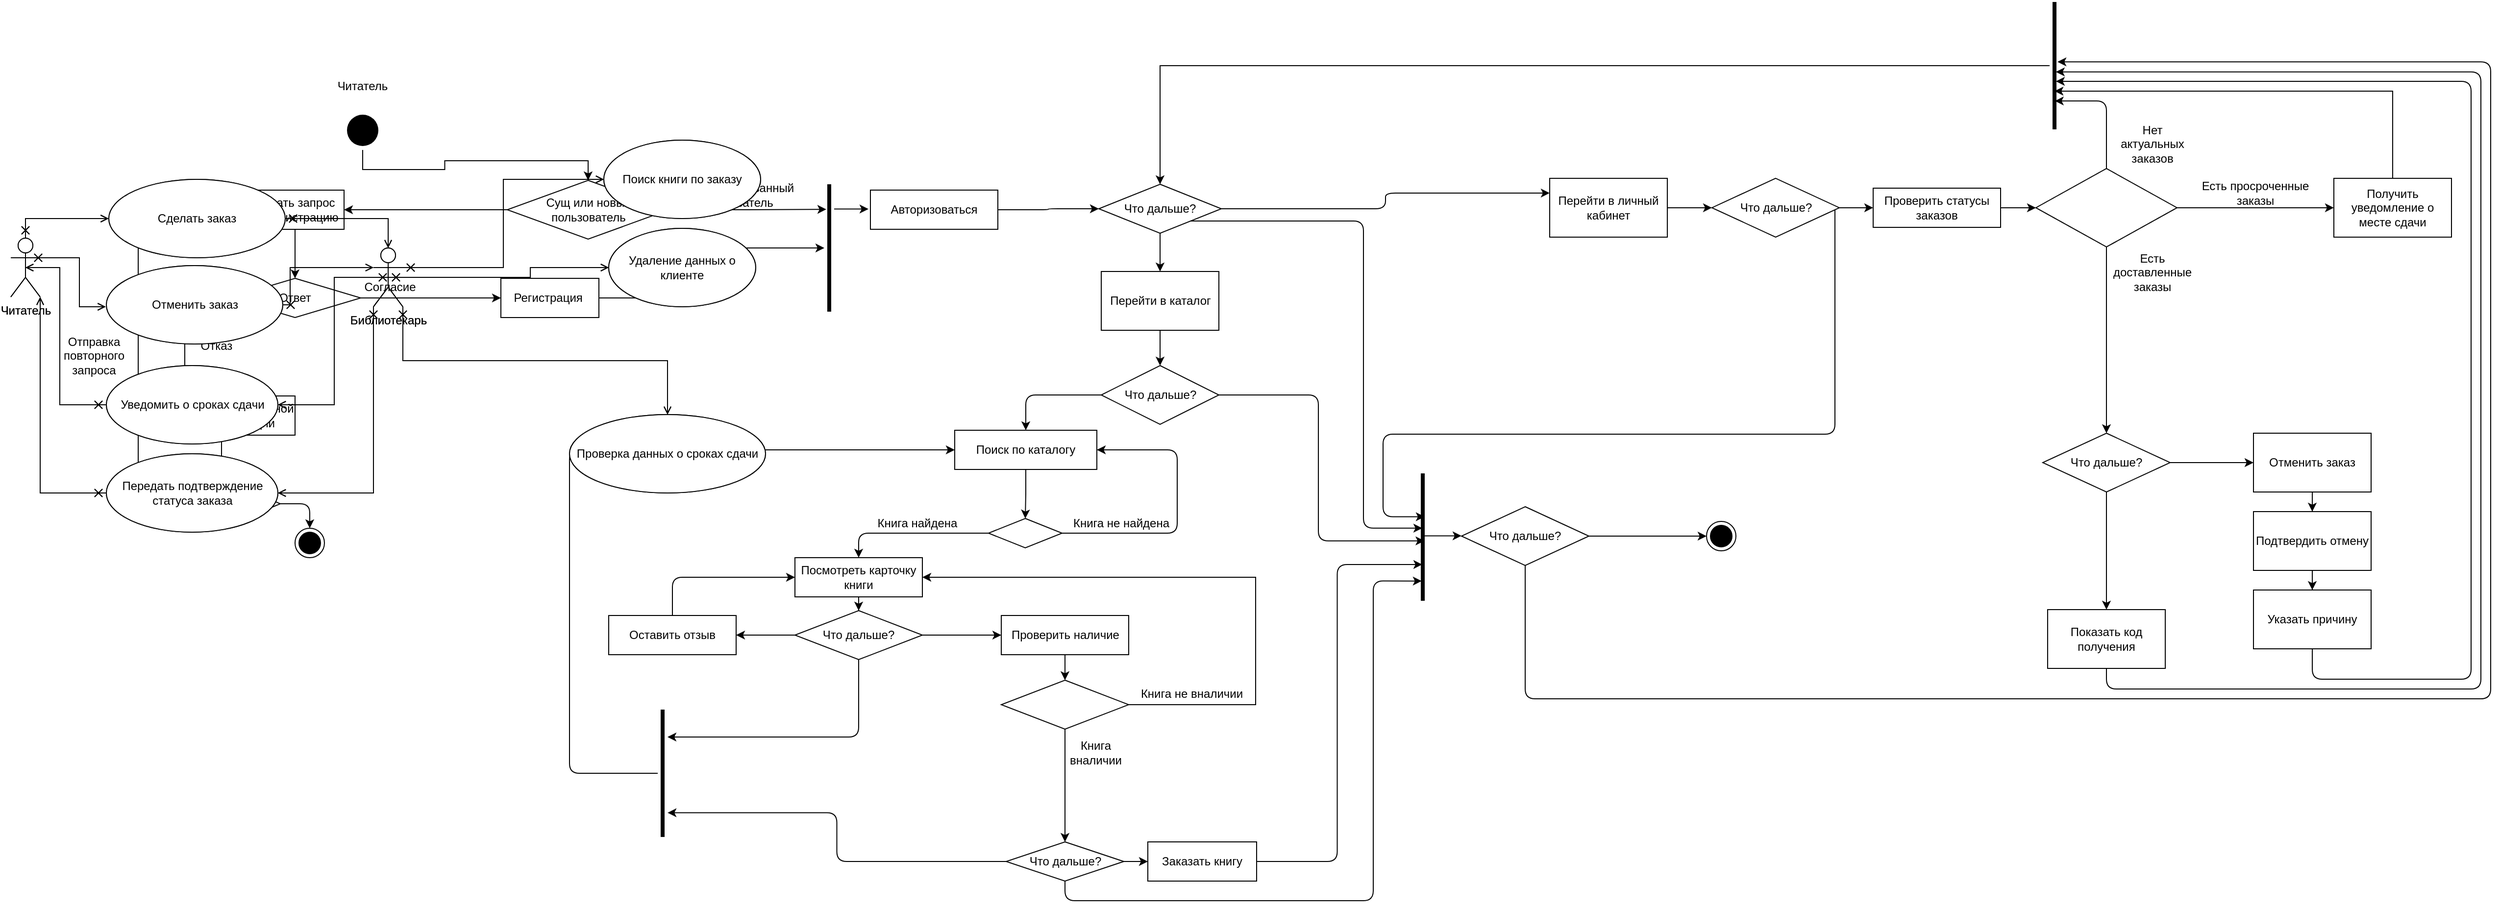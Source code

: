 <mxfile version="24.2.1" type="device">
  <diagram name="Страница — 1" id="0c3F5vv0MlWByFiKCvyx">
    <mxGraphModel dx="2440" dy="1292" grid="1" gridSize="10" guides="1" tooltips="1" connect="1" arrows="1" fold="1" page="1" pageScale="1" pageWidth="827" pageHeight="1169" math="0" shadow="0">
      <root>
        <mxCell id="0" />
        <mxCell id="1" parent="0" />
        <mxCell id="mTcijaQBYKvf38kC7ch_-11" style="edgeStyle=orthogonalEdgeStyle;rounded=0;orthogonalLoop=1;jettySize=auto;html=1;exitX=0.5;exitY=1;exitDx=0;exitDy=0;" parent="1" source="mTcijaQBYKvf38kC7ch_-1" target="mTcijaQBYKvf38kC7ch_-4" edge="1">
          <mxGeometry relative="1" as="geometry" />
        </mxCell>
        <mxCell id="mTcijaQBYKvf38kC7ch_-1" value="" style="ellipse;html=1;shape=endState;fillColor=#000000;strokeColor=none;" parent="1" vertex="1">
          <mxGeometry x="389" y="160" width="40" height="40" as="geometry" />
        </mxCell>
        <mxCell id="mTcijaQBYKvf38kC7ch_-7" style="edgeStyle=orthogonalEdgeStyle;rounded=0;orthogonalLoop=1;jettySize=auto;html=1;exitX=0;exitY=0.5;exitDx=0;exitDy=0;" parent="1" source="mTcijaQBYKvf38kC7ch_-4" target="mTcijaQBYKvf38kC7ch_-6" edge="1">
          <mxGeometry relative="1" as="geometry" />
        </mxCell>
        <mxCell id="mTcijaQBYKvf38kC7ch_-4" value="Сущ или новый пользователь" style="shape=rhombus;perimeter=rhombusPerimeter;whiteSpace=wrap;html=1;align=center;" parent="1" vertex="1">
          <mxGeometry x="556.5" y="231" width="165" height="60" as="geometry" />
        </mxCell>
        <mxCell id="mTcijaQBYKvf38kC7ch_-32" style="edgeStyle=orthogonalEdgeStyle;rounded=0;orthogonalLoop=1;jettySize=auto;html=1;exitX=0.5;exitY=1;exitDx=0;exitDy=0;entryX=0.5;entryY=0;entryDx=0;entryDy=0;" parent="1" source="mTcijaQBYKvf38kC7ch_-6" target="mTcijaQBYKvf38kC7ch_-14" edge="1">
          <mxGeometry relative="1" as="geometry" />
        </mxCell>
        <mxCell id="mTcijaQBYKvf38kC7ch_-6" value="Подать запрос на регистрацию" style="whiteSpace=wrap;html=1;align=center;" parent="1" vertex="1">
          <mxGeometry x="290" y="241" width="100" height="40" as="geometry" />
        </mxCell>
        <mxCell id="mTcijaQBYKvf38kC7ch_-9" value="Авторизоваться" style="whiteSpace=wrap;html=1;align=center;" parent="1" vertex="1">
          <mxGeometry x="927" y="240.96" width="130" height="40" as="geometry" />
        </mxCell>
        <mxCell id="mTcijaQBYKvf38kC7ch_-13" value="Зарегистрированный пользователь" style="text;html=1;align=center;verticalAlign=middle;whiteSpace=wrap;rounded=0;" parent="1" vertex="1">
          <mxGeometry x="700" y="231" width="180" height="30" as="geometry" />
        </mxCell>
        <mxCell id="mTcijaQBYKvf38kC7ch_-34" style="edgeStyle=orthogonalEdgeStyle;rounded=1;orthogonalLoop=1;jettySize=auto;html=1;exitX=0;exitY=0.5;exitDx=0;exitDy=0;entryX=0.25;entryY=0;entryDx=0;entryDy=0;curved=0;" parent="1" source="mTcijaQBYKvf38kC7ch_-14" target="mTcijaQBYKvf38kC7ch_-33" edge="1">
          <mxGeometry relative="1" as="geometry" />
        </mxCell>
        <mxCell id="mTcijaQBYKvf38kC7ch_-14" value="Ответ" style="shape=rhombus;perimeter=rhombusPerimeter;whiteSpace=wrap;html=1;align=center;" parent="1" vertex="1">
          <mxGeometry x="273" y="331" width="134" height="40" as="geometry" />
        </mxCell>
        <mxCell id="mTcijaQBYKvf38kC7ch_-15" value="" style="line;strokeWidth=4;rotatable=0;dashed=0;labelPosition=right;align=left;verticalAlign=middle;spacingTop=0;spacingLeft=6;points=[];portConstraint=eastwest;direction=south;" parent="1" vertex="1">
          <mxGeometry x="880" y="235" width="10" height="130" as="geometry" />
        </mxCell>
        <mxCell id="mTcijaQBYKvf38kC7ch_-20" style="edgeStyle=orthogonalEdgeStyle;rounded=1;orthogonalLoop=1;jettySize=auto;html=1;exitX=1;exitY=0.5;exitDx=0;exitDy=0;entryX=0;entryY=0.5;entryDx=0;entryDy=0;curved=0;" parent="1" source="mTcijaQBYKvf38kC7ch_-14" target="gUG6FkQXMMPUuTVaU1z5-7" edge="1">
          <mxGeometry relative="1" as="geometry">
            <Array as="points">
              <mxPoint x="500" y="351" />
            </Array>
          </mxGeometry>
        </mxCell>
        <mxCell id="mTcijaQBYKvf38kC7ch_-22" style="edgeStyle=orthogonalEdgeStyle;rounded=0;orthogonalLoop=1;jettySize=auto;html=1;exitX=1;exitY=0.5;exitDx=0;exitDy=0;entryX=0.197;entryY=0.8;entryDx=0;entryDy=0;entryPerimeter=0;" parent="1" source="mTcijaQBYKvf38kC7ch_-4" target="mTcijaQBYKvf38kC7ch_-15" edge="1">
          <mxGeometry relative="1" as="geometry" />
        </mxCell>
        <mxCell id="mTcijaQBYKvf38kC7ch_-23" style="edgeStyle=orthogonalEdgeStyle;rounded=0;orthogonalLoop=1;jettySize=auto;html=1;exitX=1;exitY=0.5;exitDx=0;exitDy=0;" parent="1" edge="1">
          <mxGeometry relative="1" as="geometry">
            <mxPoint x="890" y="260.29" as="sourcePoint" />
            <mxPoint x="925" y="260.29" as="targetPoint" />
          </mxGeometry>
        </mxCell>
        <mxCell id="mTcijaQBYKvf38kC7ch_-41" style="edgeStyle=orthogonalEdgeStyle;rounded=0;orthogonalLoop=1;jettySize=auto;html=1;exitX=0.5;exitY=1;exitDx=0;exitDy=0;entryX=0.5;entryY=0;entryDx=0;entryDy=0;" parent="1" source="mTcijaQBYKvf38kC7ch_-24" target="mTcijaQBYKvf38kC7ch_-40" edge="1">
          <mxGeometry relative="1" as="geometry" />
        </mxCell>
        <mxCell id="mTcijaQBYKvf38kC7ch_-24" value="Поиск по каталогу" style="whiteSpace=wrap;html=1;align=center;" parent="1" vertex="1">
          <mxGeometry x="1013" y="486" width="145" height="40" as="geometry" />
        </mxCell>
        <mxCell id="mTcijaQBYKvf38kC7ch_-31" value="Согласие" style="text;html=1;align=center;verticalAlign=middle;whiteSpace=wrap;rounded=0;" parent="1" vertex="1">
          <mxGeometry x="407" y="325" width="60" height="30" as="geometry" />
        </mxCell>
        <mxCell id="k0_CFrGwtuwRrdzMCQq7-3" style="edgeStyle=orthogonalEdgeStyle;rounded=0;orthogonalLoop=1;jettySize=auto;html=1;exitX=0.5;exitY=1;exitDx=0;exitDy=0;entryX=0.5;entryY=0;entryDx=0;entryDy=0;" parent="1" source="mTcijaQBYKvf38kC7ch_-33" target="k0_CFrGwtuwRrdzMCQq7-1" edge="1">
          <mxGeometry relative="1" as="geometry" />
        </mxCell>
        <mxCell id="mTcijaQBYKvf38kC7ch_-33" value="Ознакомление с причиной отказа регистрации" style="rounded=0;whiteSpace=wrap;html=1;" parent="1" vertex="1">
          <mxGeometry x="190" y="451" width="150" height="40" as="geometry" />
        </mxCell>
        <mxCell id="mTcijaQBYKvf38kC7ch_-36" value="Отказ" style="text;html=1;align=center;verticalAlign=middle;whiteSpace=wrap;rounded=0;rotation=0;" parent="1" vertex="1">
          <mxGeometry x="230" y="385" width="60" height="30" as="geometry" />
        </mxCell>
        <mxCell id="mTcijaQBYKvf38kC7ch_-37" value="Читатель" style="text;html=1;align=center;verticalAlign=middle;whiteSpace=wrap;rounded=0;" parent="1" vertex="1">
          <mxGeometry x="379" y="120" width="60" height="30" as="geometry" />
        </mxCell>
        <mxCell id="mTcijaQBYKvf38kC7ch_-38" value="" style="ellipse;html=1;shape=endState;fillColor=#000000;strokeColor=#000000;" parent="1" vertex="1">
          <mxGeometry x="340" y="586" width="30" height="30" as="geometry" />
        </mxCell>
        <mxCell id="mTcijaQBYKvf38kC7ch_-42" style="edgeStyle=orthogonalEdgeStyle;rounded=1;orthogonalLoop=1;jettySize=auto;html=1;exitX=1;exitY=0.5;exitDx=0;exitDy=0;entryX=1;entryY=0.5;entryDx=0;entryDy=0;curved=0;" parent="1" source="mTcijaQBYKvf38kC7ch_-40" target="mTcijaQBYKvf38kC7ch_-24" edge="1">
          <mxGeometry relative="1" as="geometry">
            <Array as="points">
              <mxPoint x="1240" y="591" />
              <mxPoint x="1240" y="506" />
            </Array>
          </mxGeometry>
        </mxCell>
        <mxCell id="mTcijaQBYKvf38kC7ch_-50" style="edgeStyle=orthogonalEdgeStyle;rounded=1;orthogonalLoop=1;jettySize=auto;html=1;exitX=0;exitY=0.5;exitDx=0;exitDy=0;entryX=0.5;entryY=0;entryDx=0;entryDy=0;curved=0;" parent="1" source="mTcijaQBYKvf38kC7ch_-40" target="mTcijaQBYKvf38kC7ch_-49" edge="1">
          <mxGeometry relative="1" as="geometry" />
        </mxCell>
        <mxCell id="mTcijaQBYKvf38kC7ch_-40" value="" style="shape=rhombus;perimeter=rhombusPerimeter;whiteSpace=wrap;html=1;align=center;" parent="1" vertex="1">
          <mxGeometry x="1047.5" y="576" width="75" height="30" as="geometry" />
        </mxCell>
        <mxCell id="mTcijaQBYKvf38kC7ch_-47" value="" style="text;strokeColor=none;fillColor=none;align=left;verticalAlign=middle;spacingTop=-1;spacingLeft=4;spacingRight=4;rotatable=0;labelPosition=right;points=[];portConstraint=eastwest;" parent="1" vertex="1">
          <mxGeometry x="970" y="516" width="20" height="14" as="geometry" />
        </mxCell>
        <mxCell id="mTcijaQBYKvf38kC7ch_-48" value="Книга не найдена" style="text;html=1;align=center;verticalAlign=middle;whiteSpace=wrap;rounded=0;" parent="1" vertex="1">
          <mxGeometry x="1122.5" y="566" width="120" height="30" as="geometry" />
        </mxCell>
        <mxCell id="u1u3gaES_p4LvNge7EEr-34" style="edgeStyle=orthogonalEdgeStyle;rounded=0;orthogonalLoop=1;jettySize=auto;html=1;exitX=0.5;exitY=1;exitDx=0;exitDy=0;" parent="1" source="mTcijaQBYKvf38kC7ch_-49" target="u1u3gaES_p4LvNge7EEr-32" edge="1">
          <mxGeometry relative="1" as="geometry" />
        </mxCell>
        <mxCell id="mTcijaQBYKvf38kC7ch_-49" value="Посмотреть карточку книги" style="whiteSpace=wrap;html=1;align=center;" parent="1" vertex="1">
          <mxGeometry x="850" y="616" width="130" height="40" as="geometry" />
        </mxCell>
        <mxCell id="mTcijaQBYKvf38kC7ch_-51" value="Книга найдена" style="text;html=1;align=center;verticalAlign=middle;whiteSpace=wrap;rounded=0;" parent="1" vertex="1">
          <mxGeometry x="930" y="566" width="90" height="30" as="geometry" />
        </mxCell>
        <mxCell id="1D6DyxuQQaOvCq45Oyp0-16" style="edgeStyle=orthogonalEdgeStyle;rounded=0;orthogonalLoop=1;jettySize=auto;html=1;exitX=1;exitY=0.5;exitDx=0;exitDy=0;entryX=0;entryY=0.5;entryDx=0;entryDy=0;" parent="1" source="mTcijaQBYKvf38kC7ch_-52" target="mTcijaQBYKvf38kC7ch_-55" edge="1">
          <mxGeometry relative="1" as="geometry" />
        </mxCell>
        <mxCell id="1D6DyxuQQaOvCq45Oyp0-17" style="edgeStyle=orthogonalEdgeStyle;rounded=1;orthogonalLoop=1;jettySize=auto;html=1;exitX=0.5;exitY=1;exitDx=0;exitDy=0;entryX=0.845;entryY=0.606;entryDx=0;entryDy=0;entryPerimeter=0;curved=0;" parent="1" source="mTcijaQBYKvf38kC7ch_-52" target="mTcijaQBYKvf38kC7ch_-65" edge="1">
          <mxGeometry relative="1" as="geometry">
            <Array as="points">
              <mxPoint x="1125" y="966" />
              <mxPoint x="1440" y="966" />
              <mxPoint x="1440" y="640" />
            </Array>
          </mxGeometry>
        </mxCell>
        <mxCell id="mTcijaQBYKvf38kC7ch_-52" value="Что дальше?" style="shape=rhombus;perimeter=rhombusPerimeter;whiteSpace=wrap;html=1;align=center;" parent="1" vertex="1">
          <mxGeometry x="1065.5" y="906" width="120" height="40" as="geometry" />
        </mxCell>
        <mxCell id="mTcijaQBYKvf38kC7ch_-55" value="Заказать книгу" style="whiteSpace=wrap;html=1;align=center;" parent="1" vertex="1">
          <mxGeometry x="1210" y="906" width="111" height="40" as="geometry" />
        </mxCell>
        <mxCell id="mTcijaQBYKvf38kC7ch_-62" style="edgeStyle=orthogonalEdgeStyle;rounded=1;orthogonalLoop=1;jettySize=auto;html=1;exitX=0;exitY=0.5;exitDx=0;exitDy=0;entryX=0.5;entryY=0;entryDx=0;entryDy=0;curved=0;" parent="1" source="mTcijaQBYKvf38kC7ch_-60" target="mTcijaQBYKvf38kC7ch_-24" edge="1">
          <mxGeometry relative="1" as="geometry" />
        </mxCell>
        <mxCell id="mTcijaQBYKvf38kC7ch_-60" value="Что дальше?" style="shape=rhombus;perimeter=rhombusPerimeter;whiteSpace=wrap;html=1;align=center;" parent="1" vertex="1">
          <mxGeometry x="1162.5" y="420" width="120" height="60" as="geometry" />
        </mxCell>
        <mxCell id="1D6DyxuQQaOvCq45Oyp0-9" value="" style="edgeStyle=orthogonalEdgeStyle;rounded=0;orthogonalLoop=1;jettySize=auto;html=1;entryX=0;entryY=0.5;entryDx=0;entryDy=0;exitX=0.49;exitY=0.522;exitDx=0;exitDy=0;exitPerimeter=0;" parent="1" source="mTcijaQBYKvf38kC7ch_-65" target="1D6DyxuQQaOvCq45Oyp0-10" edge="1">
          <mxGeometry relative="1" as="geometry">
            <mxPoint x="1540.5" y="595" as="targetPoint" />
          </mxGeometry>
        </mxCell>
        <mxCell id="mTcijaQBYKvf38kC7ch_-65" value="" style="line;strokeWidth=4;rotatable=0;dashed=0;labelPosition=right;align=left;verticalAlign=middle;spacingTop=0;spacingLeft=6;points=[];portConstraint=eastwest;direction=south;" parent="1" vertex="1">
          <mxGeometry x="1485.5" y="530" width="10" height="130" as="geometry" />
        </mxCell>
        <mxCell id="mTcijaQBYKvf38kC7ch_-68" style="edgeStyle=orthogonalEdgeStyle;rounded=1;orthogonalLoop=1;jettySize=auto;html=1;exitX=1;exitY=0.5;exitDx=0;exitDy=0;entryX=0.53;entryY=0.329;entryDx=0;entryDy=0;entryPerimeter=0;curved=0;" parent="1" source="mTcijaQBYKvf38kC7ch_-60" target="mTcijaQBYKvf38kC7ch_-65" edge="1">
          <mxGeometry relative="1" as="geometry" />
        </mxCell>
        <mxCell id="mTcijaQBYKvf38kC7ch_-75" style="edgeStyle=orthogonalEdgeStyle;rounded=0;orthogonalLoop=1;jettySize=auto;html=1;exitX=0;exitY=0.5;exitDx=0;exitDy=0;entryX=0.5;entryY=0;entryDx=0;entryDy=0;strokeColor=none;" parent="1" target="mTcijaQBYKvf38kC7ch_-74" edge="1">
          <mxGeometry relative="1" as="geometry">
            <mxPoint x="1365.5" y="721" as="sourcePoint" />
          </mxGeometry>
        </mxCell>
        <mxCell id="mTcijaQBYKvf38kC7ch_-74" value="" style="ellipse;html=1;shape=endState;fillColor=#000000;strokeColor=#000000;" parent="1" vertex="1">
          <mxGeometry x="1780" y="579" width="30" height="30" as="geometry" />
        </mxCell>
        <mxCell id="k0_CFrGwtuwRrdzMCQq7-5" style="edgeStyle=orthogonalEdgeStyle;rounded=1;orthogonalLoop=1;jettySize=auto;html=1;exitX=1;exitY=0.5;exitDx=0;exitDy=0;entryX=0.5;entryY=0;entryDx=0;entryDy=0;curved=0;" parent="1" source="k0_CFrGwtuwRrdzMCQq7-1" target="mTcijaQBYKvf38kC7ch_-38" edge="1">
          <mxGeometry relative="1" as="geometry" />
        </mxCell>
        <mxCell id="k0_CFrGwtuwRrdzMCQq7-6" style="edgeStyle=orthogonalEdgeStyle;rounded=1;orthogonalLoop=1;jettySize=auto;html=1;exitX=0;exitY=0.5;exitDx=0;exitDy=0;entryX=0;entryY=0.5;entryDx=0;entryDy=0;curved=0;" parent="1" source="k0_CFrGwtuwRrdzMCQq7-1" target="mTcijaQBYKvf38kC7ch_-6" edge="1">
          <mxGeometry relative="1" as="geometry">
            <Array as="points">
              <mxPoint x="180" y="561" />
              <mxPoint x="180" y="261" />
            </Array>
          </mxGeometry>
        </mxCell>
        <mxCell id="k0_CFrGwtuwRrdzMCQq7-1" value="Что дальше?" style="shape=rhombus;perimeter=rhombusPerimeter;whiteSpace=wrap;html=1;align=center;" parent="1" vertex="1">
          <mxGeometry x="205" y="536" width="120" height="50" as="geometry" />
        </mxCell>
        <mxCell id="k0_CFrGwtuwRrdzMCQq7-7" value="Отправка повторного запроса" style="text;html=1;align=center;verticalAlign=middle;whiteSpace=wrap;rounded=0;rotation=0;" parent="1" vertex="1">
          <mxGeometry x="90" y="395" width="90" height="30" as="geometry" />
        </mxCell>
        <mxCell id="1D6DyxuQQaOvCq45Oyp0-27" style="edgeStyle=orthogonalEdgeStyle;rounded=0;orthogonalLoop=1;jettySize=auto;html=1;exitX=0.5;exitY=1;exitDx=0;exitDy=0;entryX=0.5;entryY=0;entryDx=0;entryDy=0;" parent="1" source="u1u3gaES_p4LvNge7EEr-4" target="mTcijaQBYKvf38kC7ch_-52" edge="1">
          <mxGeometry relative="1" as="geometry" />
        </mxCell>
        <mxCell id="1D6DyxuQQaOvCq45Oyp0-55" style="edgeStyle=orthogonalEdgeStyle;rounded=0;orthogonalLoop=1;jettySize=auto;html=1;exitX=1;exitY=0.5;exitDx=0;exitDy=0;entryX=1;entryY=0.5;entryDx=0;entryDy=0;" parent="1" source="u1u3gaES_p4LvNge7EEr-4" target="mTcijaQBYKvf38kC7ch_-49" edge="1">
          <mxGeometry relative="1" as="geometry">
            <Array as="points">
              <mxPoint x="1320" y="766" />
              <mxPoint x="1320" y="636" />
            </Array>
          </mxGeometry>
        </mxCell>
        <mxCell id="u1u3gaES_p4LvNge7EEr-4" value="" style="shape=rhombus;perimeter=rhombusPerimeter;whiteSpace=wrap;html=1;align=center;" parent="1" vertex="1">
          <mxGeometry x="1060.5" y="741" width="130" height="50" as="geometry" />
        </mxCell>
        <mxCell id="u1u3gaES_p4LvNge7EEr-8" value="Книга вналичии" style="text;html=1;align=center;verticalAlign=middle;whiteSpace=wrap;rounded=0;rotation=0;" parent="1" vertex="1">
          <mxGeometry x="1128" y="800" width="57.5" height="30" as="geometry" />
        </mxCell>
        <mxCell id="u1u3gaES_p4LvNge7EEr-10" value="Книга не вналичии" style="text;html=1;align=center;verticalAlign=middle;whiteSpace=wrap;rounded=0;" parent="1" vertex="1">
          <mxGeometry x="1200" y="740" width="110" height="30" as="geometry" />
        </mxCell>
        <mxCell id="1D6DyxuQQaOvCq45Oyp0-22" style="edgeStyle=orthogonalEdgeStyle;rounded=1;orthogonalLoop=1;jettySize=auto;html=1;exitX=0.5;exitY=0;exitDx=0;exitDy=0;entryX=0;entryY=0.5;entryDx=0;entryDy=0;curved=0;" parent="1" source="u1u3gaES_p4LvNge7EEr-11" target="mTcijaQBYKvf38kC7ch_-49" edge="1">
          <mxGeometry relative="1" as="geometry" />
        </mxCell>
        <mxCell id="u1u3gaES_p4LvNge7EEr-11" value="Оставить отзыв" style="whiteSpace=wrap;html=1;align=center;" parent="1" vertex="1">
          <mxGeometry x="660" y="675" width="130" height="40" as="geometry" />
        </mxCell>
        <mxCell id="u1u3gaES_p4LvNge7EEr-25" value="" style="edgeStyle=orthogonalEdgeStyle;rounded=0;orthogonalLoop=1;jettySize=auto;html=1;" parent="1" source="u1u3gaES_p4LvNge7EEr-22" target="u1u3gaES_p4LvNge7EEr-24" edge="1">
          <mxGeometry relative="1" as="geometry" />
        </mxCell>
        <mxCell id="u1u3gaES_p4LvNge7EEr-22" value="Проверить статусы заказов" style="whiteSpace=wrap;html=1;align=center;" parent="1" vertex="1">
          <mxGeometry x="1950" y="238.99" width="130" height="40" as="geometry" />
        </mxCell>
        <mxCell id="1D6DyxuQQaOvCq45Oyp0-33" style="edgeStyle=orthogonalEdgeStyle;rounded=0;orthogonalLoop=1;jettySize=auto;html=1;exitX=0.5;exitY=1;exitDx=0;exitDy=0;entryX=0.5;entryY=0;entryDx=0;entryDy=0;" parent="1" source="u1u3gaES_p4LvNge7EEr-24" target="1D6DyxuQQaOvCq45Oyp0-30" edge="1">
          <mxGeometry relative="1" as="geometry" />
        </mxCell>
        <mxCell id="gUG6FkQXMMPUuTVaU1z5-4" value="" style="edgeStyle=orthogonalEdgeStyle;rounded=0;orthogonalLoop=1;jettySize=auto;html=1;" edge="1" parent="1" source="u1u3gaES_p4LvNge7EEr-24" target="gUG6FkQXMMPUuTVaU1z5-3">
          <mxGeometry relative="1" as="geometry" />
        </mxCell>
        <mxCell id="u1u3gaES_p4LvNge7EEr-24" value="" style="rhombus;whiteSpace=wrap;html=1;" parent="1" vertex="1">
          <mxGeometry x="2116" y="218.99" width="144" height="80" as="geometry" />
        </mxCell>
        <mxCell id="u1u3gaES_p4LvNge7EEr-27" value="Нет актуальных заказов" style="text;html=1;align=center;verticalAlign=middle;whiteSpace=wrap;rounded=0;rotation=0;" parent="1" vertex="1">
          <mxGeometry x="2190" y="179" width="90" height="30" as="geometry" />
        </mxCell>
        <mxCell id="u1u3gaES_p4LvNge7EEr-41" value="" style="edgeStyle=orthogonalEdgeStyle;rounded=0;orthogonalLoop=1;jettySize=auto;html=1;" parent="1" source="u1u3gaES_p4LvNge7EEr-28" target="u1u3gaES_p4LvNge7EEr-40" edge="1">
          <mxGeometry relative="1" as="geometry" />
        </mxCell>
        <mxCell id="gUG6FkQXMMPUuTVaU1z5-9" style="edgeStyle=orthogonalEdgeStyle;rounded=1;orthogonalLoop=1;jettySize=auto;html=1;entryX=0;entryY=0.25;entryDx=0;entryDy=0;curved=0;" edge="1" parent="1" source="u1u3gaES_p4LvNge7EEr-28" target="u1u3gaES_p4LvNge7EEr-43">
          <mxGeometry relative="1" as="geometry" />
        </mxCell>
        <mxCell id="u1u3gaES_p4LvNge7EEr-28" value="Что дальше?" style="rhombus;whiteSpace=wrap;html=1;" parent="1" vertex="1">
          <mxGeometry x="1160" y="235" width="125" height="50" as="geometry" />
        </mxCell>
        <mxCell id="1D6DyxuQQaOvCq45Oyp0-21" style="edgeStyle=orthogonalEdgeStyle;rounded=0;orthogonalLoop=1;jettySize=auto;html=1;exitX=0;exitY=0.5;exitDx=0;exitDy=0;entryX=1;entryY=0.5;entryDx=0;entryDy=0;" parent="1" source="u1u3gaES_p4LvNge7EEr-32" target="u1u3gaES_p4LvNge7EEr-11" edge="1">
          <mxGeometry relative="1" as="geometry" />
        </mxCell>
        <mxCell id="1D6DyxuQQaOvCq45Oyp0-24" value="" style="edgeStyle=orthogonalEdgeStyle;rounded=0;orthogonalLoop=1;jettySize=auto;html=1;entryX=0;entryY=0.5;entryDx=0;entryDy=0;" parent="1" source="u1u3gaES_p4LvNge7EEr-32" target="1D6DyxuQQaOvCq45Oyp0-25" edge="1">
          <mxGeometry relative="1" as="geometry">
            <mxPoint x="1030" y="695" as="targetPoint" />
          </mxGeometry>
        </mxCell>
        <mxCell id="1D6DyxuQQaOvCq45Oyp0-53" style="edgeStyle=orthogonalEdgeStyle;rounded=1;orthogonalLoop=1;jettySize=auto;html=1;exitX=0.5;exitY=1;exitDx=0;exitDy=0;curved=0;" parent="1" source="u1u3gaES_p4LvNge7EEr-32" edge="1">
          <mxGeometry relative="1" as="geometry">
            <mxPoint x="720" y="799" as="targetPoint" />
            <Array as="points">
              <mxPoint x="915" y="799" />
            </Array>
          </mxGeometry>
        </mxCell>
        <mxCell id="u1u3gaES_p4LvNge7EEr-32" value="Что дальше?" style="shape=rhombus;perimeter=rhombusPerimeter;whiteSpace=wrap;html=1;align=center;" parent="1" vertex="1">
          <mxGeometry x="850" y="670" width="130" height="50" as="geometry" />
        </mxCell>
        <mxCell id="u1u3gaES_p4LvNge7EEr-42" style="edgeStyle=orthogonalEdgeStyle;rounded=0;orthogonalLoop=1;jettySize=auto;html=1;exitX=0.5;exitY=1;exitDx=0;exitDy=0;entryX=0.5;entryY=0;entryDx=0;entryDy=0;" parent="1" source="u1u3gaES_p4LvNge7EEr-40" target="mTcijaQBYKvf38kC7ch_-60" edge="1">
          <mxGeometry relative="1" as="geometry" />
        </mxCell>
        <mxCell id="u1u3gaES_p4LvNge7EEr-40" value="Перейти в каталог" style="whiteSpace=wrap;html=1;" parent="1" vertex="1">
          <mxGeometry x="1162.5" y="324" width="120" height="60" as="geometry" />
        </mxCell>
        <mxCell id="u1u3gaES_p4LvNge7EEr-46" value="" style="edgeStyle=orthogonalEdgeStyle;rounded=0;orthogonalLoop=1;jettySize=auto;html=1;" parent="1" source="u1u3gaES_p4LvNge7EEr-43" target="u1u3gaES_p4LvNge7EEr-45" edge="1">
          <mxGeometry relative="1" as="geometry" />
        </mxCell>
        <mxCell id="u1u3gaES_p4LvNge7EEr-43" value="Перейти в личный кабинет" style="whiteSpace=wrap;html=1;" parent="1" vertex="1">
          <mxGeometry x="1620" y="228.96" width="120" height="60" as="geometry" />
        </mxCell>
        <mxCell id="u1u3gaES_p4LvNge7EEr-47" style="edgeStyle=orthogonalEdgeStyle;rounded=0;orthogonalLoop=1;jettySize=auto;html=1;entryX=0;entryY=0.5;entryDx=0;entryDy=0;" parent="1" source="u1u3gaES_p4LvNge7EEr-45" target="u1u3gaES_p4LvNge7EEr-22" edge="1">
          <mxGeometry relative="1" as="geometry" />
        </mxCell>
        <mxCell id="u1u3gaES_p4LvNge7EEr-45" value="Что дальше?" style="rhombus;whiteSpace=wrap;html=1;" parent="1" vertex="1">
          <mxGeometry x="1785.5" y="228.96" width="130" height="60" as="geometry" />
        </mxCell>
        <mxCell id="u1u3gaES_p4LvNge7EEr-48" style="edgeStyle=orthogonalEdgeStyle;rounded=1;orthogonalLoop=1;jettySize=auto;html=1;entryX=0.34;entryY=0.3;entryDx=0;entryDy=0;entryPerimeter=0;curved=0;" parent="1" source="u1u3gaES_p4LvNge7EEr-45" target="mTcijaQBYKvf38kC7ch_-65" edge="1">
          <mxGeometry relative="1" as="geometry">
            <Array as="points">
              <mxPoint x="1911" y="490" />
              <mxPoint x="1450" y="490" />
              <mxPoint x="1450" y="574" />
            </Array>
          </mxGeometry>
        </mxCell>
        <mxCell id="u1u3gaES_p4LvNge7EEr-50" value="Показать код получения" style="whiteSpace=wrap;html=1;" parent="1" vertex="1">
          <mxGeometry x="2128" y="669" width="120" height="60" as="geometry" />
        </mxCell>
        <mxCell id="1D6DyxuQQaOvCq45Oyp0-7" style="edgeStyle=orthogonalEdgeStyle;rounded=1;orthogonalLoop=1;jettySize=auto;html=1;exitX=1;exitY=0.5;exitDx=0;exitDy=0;entryX=0;entryY=0.5;entryDx=0;entryDy=0;curved=0;" parent="1" source="mTcijaQBYKvf38kC7ch_-9" target="u1u3gaES_p4LvNge7EEr-28" edge="1">
          <mxGeometry relative="1" as="geometry">
            <mxPoint x="1030" y="260.0" as="sourcePoint" />
          </mxGeometry>
        </mxCell>
        <mxCell id="1D6DyxuQQaOvCq45Oyp0-47" style="edgeStyle=orthogonalEdgeStyle;rounded=1;orthogonalLoop=1;jettySize=auto;html=1;exitX=0.5;exitY=1;exitDx=0;exitDy=0;curved=0;entryX=0.47;entryY=0.193;entryDx=0;entryDy=0;entryPerimeter=0;" parent="1" source="1D6DyxuQQaOvCq45Oyp0-10" target="1D6DyxuQQaOvCq45Oyp0-43" edge="1">
          <mxGeometry relative="1" as="geometry">
            <mxPoint x="2160" y="110" as="targetPoint" />
            <Array as="points">
              <mxPoint x="1595" y="760" />
              <mxPoint x="2580" y="760" />
              <mxPoint x="2580" y="110" />
            </Array>
          </mxGeometry>
        </mxCell>
        <mxCell id="1D6DyxuQQaOvCq45Oyp0-10" value="Что дальше?" style="rhombus;whiteSpace=wrap;html=1;" parent="1" vertex="1">
          <mxGeometry x="1530" y="564" width="130" height="60" as="geometry" />
        </mxCell>
        <mxCell id="1D6DyxuQQaOvCq45Oyp0-12" style="edgeStyle=orthogonalEdgeStyle;rounded=0;orthogonalLoop=1;jettySize=auto;html=1;exitX=1;exitY=0.5;exitDx=0;exitDy=0;entryX=0;entryY=0.5;entryDx=0;entryDy=0;" parent="1" source="1D6DyxuQQaOvCq45Oyp0-10" target="mTcijaQBYKvf38kC7ch_-74" edge="1">
          <mxGeometry relative="1" as="geometry" />
        </mxCell>
        <mxCell id="1D6DyxuQQaOvCq45Oyp0-15" style="edgeStyle=orthogonalEdgeStyle;rounded=1;orthogonalLoop=1;jettySize=auto;html=1;exitX=1;exitY=0.5;exitDx=0;exitDy=0;entryX=0.715;entryY=0.55;entryDx=0;entryDy=0;entryPerimeter=0;curved=0;" parent="1" source="mTcijaQBYKvf38kC7ch_-55" target="mTcijaQBYKvf38kC7ch_-65" edge="1">
          <mxGeometry relative="1" as="geometry" />
        </mxCell>
        <mxCell id="1D6DyxuQQaOvCq45Oyp0-18" value="Есть доставленные заказы" style="text;html=1;align=center;verticalAlign=middle;whiteSpace=wrap;rounded=0;rotation=0;" parent="1" vertex="1">
          <mxGeometry x="2200" y="310" width="70" height="30" as="geometry" />
        </mxCell>
        <mxCell id="1D6DyxuQQaOvCq45Oyp0-19" style="edgeStyle=orthogonalEdgeStyle;rounded=1;orthogonalLoop=1;jettySize=auto;html=1;exitX=1;exitY=1;exitDx=0;exitDy=0;entryX=0.43;entryY=0.55;entryDx=0;entryDy=0;entryPerimeter=0;curved=0;" parent="1" source="u1u3gaES_p4LvNge7EEr-28" target="mTcijaQBYKvf38kC7ch_-65" edge="1">
          <mxGeometry relative="1" as="geometry">
            <Array as="points">
              <mxPoint x="1430" y="272" />
              <mxPoint x="1430" y="586" />
            </Array>
          </mxGeometry>
        </mxCell>
        <mxCell id="1D6DyxuQQaOvCq45Oyp0-26" style="edgeStyle=orthogonalEdgeStyle;rounded=0;orthogonalLoop=1;jettySize=auto;html=1;exitX=0.5;exitY=1;exitDx=0;exitDy=0;" parent="1" source="1D6DyxuQQaOvCq45Oyp0-25" target="u1u3gaES_p4LvNge7EEr-4" edge="1">
          <mxGeometry relative="1" as="geometry" />
        </mxCell>
        <mxCell id="1D6DyxuQQaOvCq45Oyp0-25" value="Проверить наличие" style="whiteSpace=wrap;html=1;align=center;" parent="1" vertex="1">
          <mxGeometry x="1060.5" y="675" width="130" height="40" as="geometry" />
        </mxCell>
        <mxCell id="1D6DyxuQQaOvCq45Oyp0-34" style="edgeStyle=orthogonalEdgeStyle;rounded=0;orthogonalLoop=1;jettySize=auto;html=1;exitX=0.5;exitY=1;exitDx=0;exitDy=0;entryX=0.5;entryY=0;entryDx=0;entryDy=0;" parent="1" source="1D6DyxuQQaOvCq45Oyp0-30" target="u1u3gaES_p4LvNge7EEr-50" edge="1">
          <mxGeometry relative="1" as="geometry" />
        </mxCell>
        <mxCell id="1D6DyxuQQaOvCq45Oyp0-37" value="" style="edgeStyle=orthogonalEdgeStyle;rounded=0;orthogonalLoop=1;jettySize=auto;html=1;" parent="1" source="1D6DyxuQQaOvCq45Oyp0-30" target="1D6DyxuQQaOvCq45Oyp0-36" edge="1">
          <mxGeometry relative="1" as="geometry" />
        </mxCell>
        <mxCell id="1D6DyxuQQaOvCq45Oyp0-30" value="Что дальше?" style="rhombus;whiteSpace=wrap;html=1;" parent="1" vertex="1">
          <mxGeometry x="2123" y="489" width="130" height="60" as="geometry" />
        </mxCell>
        <mxCell id="1D6DyxuQQaOvCq45Oyp0-40" value="" style="edgeStyle=orthogonalEdgeStyle;rounded=0;orthogonalLoop=1;jettySize=auto;html=1;" parent="1" source="1D6DyxuQQaOvCq45Oyp0-36" target="1D6DyxuQQaOvCq45Oyp0-39" edge="1">
          <mxGeometry relative="1" as="geometry" />
        </mxCell>
        <mxCell id="1D6DyxuQQaOvCq45Oyp0-36" value="Отменить заказ" style="whiteSpace=wrap;html=1;" parent="1" vertex="1">
          <mxGeometry x="2338" y="489" width="120" height="60" as="geometry" />
        </mxCell>
        <mxCell id="1D6DyxuQQaOvCq45Oyp0-42" value="" style="edgeStyle=orthogonalEdgeStyle;rounded=0;orthogonalLoop=1;jettySize=auto;html=1;" parent="1" source="1D6DyxuQQaOvCq45Oyp0-39" target="1D6DyxuQQaOvCq45Oyp0-41" edge="1">
          <mxGeometry relative="1" as="geometry" />
        </mxCell>
        <mxCell id="1D6DyxuQQaOvCq45Oyp0-39" value="Подтвердить отмену" style="whiteSpace=wrap;html=1;" parent="1" vertex="1">
          <mxGeometry x="2338" y="569" width="120" height="60" as="geometry" />
        </mxCell>
        <mxCell id="1D6DyxuQQaOvCq45Oyp0-41" value="Указать причину" style="whiteSpace=wrap;html=1;" parent="1" vertex="1">
          <mxGeometry x="2338" y="649" width="120" height="60" as="geometry" />
        </mxCell>
        <mxCell id="1D6DyxuQQaOvCq45Oyp0-48" style="edgeStyle=orthogonalEdgeStyle;rounded=0;orthogonalLoop=1;jettySize=auto;html=1;entryX=0.5;entryY=0;entryDx=0;entryDy=0;" parent="1" source="1D6DyxuQQaOvCq45Oyp0-43" target="u1u3gaES_p4LvNge7EEr-28" edge="1">
          <mxGeometry relative="1" as="geometry">
            <mxPoint x="970" y="230.0" as="targetPoint" />
          </mxGeometry>
        </mxCell>
        <mxCell id="1D6DyxuQQaOvCq45Oyp0-43" value="" style="line;strokeWidth=4;rotatable=0;dashed=0;labelPosition=right;align=left;verticalAlign=middle;spacingTop=0;spacingLeft=6;points=[];portConstraint=eastwest;direction=south;" parent="1" vertex="1">
          <mxGeometry x="2130" y="49.0" width="10" height="130" as="geometry" />
        </mxCell>
        <mxCell id="1D6DyxuQQaOvCq45Oyp0-44" style="edgeStyle=orthogonalEdgeStyle;rounded=1;orthogonalLoop=1;jettySize=auto;html=1;exitX=0.5;exitY=0;exitDx=0;exitDy=0;curved=0;entryX=0.777;entryY=0.467;entryDx=0;entryDy=0;entryPerimeter=0;" parent="1" source="u1u3gaES_p4LvNge7EEr-24" target="1D6DyxuQQaOvCq45Oyp0-43" edge="1">
          <mxGeometry relative="1" as="geometry">
            <mxPoint x="1760" y="150" as="targetPoint" />
            <Array as="points">
              <mxPoint x="2188" y="150" />
            </Array>
          </mxGeometry>
        </mxCell>
        <mxCell id="1D6DyxuQQaOvCq45Oyp0-45" style="edgeStyle=orthogonalEdgeStyle;rounded=1;orthogonalLoop=1;jettySize=auto;html=1;exitX=0.5;exitY=1;exitDx=0;exitDy=0;curved=0;entryX=0.623;entryY=0.356;entryDx=0;entryDy=0;entryPerimeter=0;" parent="1" source="1D6DyxuQQaOvCq45Oyp0-41" target="1D6DyxuQQaOvCq45Oyp0-43" edge="1">
          <mxGeometry relative="1" as="geometry">
            <mxPoint x="1770" y="130" as="targetPoint" />
            <Array as="points">
              <mxPoint x="2398" y="740" />
              <mxPoint x="2560" y="740" />
              <mxPoint x="2560" y="130" />
            </Array>
          </mxGeometry>
        </mxCell>
        <mxCell id="1D6DyxuQQaOvCq45Oyp0-46" style="edgeStyle=orthogonalEdgeStyle;rounded=1;orthogonalLoop=1;jettySize=auto;html=1;exitX=0.5;exitY=1;exitDx=0;exitDy=0;curved=0;entryX=0.549;entryY=0.361;entryDx=0;entryDy=0;entryPerimeter=0;" parent="1" source="u1u3gaES_p4LvNge7EEr-50" target="1D6DyxuQQaOvCq45Oyp0-43" edge="1">
          <mxGeometry relative="1" as="geometry">
            <Array as="points">
              <mxPoint x="2188" y="750" />
              <mxPoint x="2570" y="750" />
              <mxPoint x="2570" y="120" />
            </Array>
            <mxPoint x="2193.5" y="700" as="sourcePoint" />
            <mxPoint x="1785.5" y="71" as="targetPoint" />
          </mxGeometry>
        </mxCell>
        <mxCell id="1D6DyxuQQaOvCq45Oyp0-54" style="edgeStyle=orthogonalEdgeStyle;rounded=1;orthogonalLoop=1;jettySize=auto;html=1;entryX=0;entryY=0.5;entryDx=0;entryDy=0;curved=0;" parent="1" source="1D6DyxuQQaOvCq45Oyp0-49" target="mTcijaQBYKvf38kC7ch_-24" edge="1">
          <mxGeometry relative="1" as="geometry">
            <Array as="points">
              <mxPoint x="620" y="836" />
              <mxPoint x="620" y="506" />
            </Array>
          </mxGeometry>
        </mxCell>
        <mxCell id="1D6DyxuQQaOvCq45Oyp0-49" value="" style="line;strokeWidth=4;rotatable=0;dashed=0;labelPosition=right;align=left;verticalAlign=middle;spacingTop=0;spacingLeft=6;points=[];portConstraint=eastwest;direction=south;" parent="1" vertex="1">
          <mxGeometry x="710" y="771" width="10" height="130" as="geometry" />
        </mxCell>
        <mxCell id="1D6DyxuQQaOvCq45Oyp0-50" style="edgeStyle=orthogonalEdgeStyle;rounded=1;orthogonalLoop=1;jettySize=auto;html=1;exitX=0;exitY=0.5;exitDx=0;exitDy=0;entryX=0.81;entryY=-0.006;entryDx=0;entryDy=0;entryPerimeter=0;curved=0;" parent="1" source="mTcijaQBYKvf38kC7ch_-52" target="1D6DyxuQQaOvCq45Oyp0-49" edge="1">
          <mxGeometry relative="1" as="geometry" />
        </mxCell>
        <mxCell id="gUG6FkQXMMPUuTVaU1z5-6" style="edgeStyle=orthogonalEdgeStyle;rounded=0;orthogonalLoop=1;jettySize=auto;html=1;exitX=0.5;exitY=0;exitDx=0;exitDy=0;entryX=0.7;entryY=0.494;entryDx=0;entryDy=0;entryPerimeter=0;" edge="1" parent="1" source="gUG6FkQXMMPUuTVaU1z5-3" target="1D6DyxuQQaOvCq45Oyp0-43">
          <mxGeometry relative="1" as="geometry">
            <mxPoint x="1753.2" y="140" as="targetPoint" />
            <Array as="points">
              <mxPoint x="2480" y="140" />
            </Array>
          </mxGeometry>
        </mxCell>
        <mxCell id="gUG6FkQXMMPUuTVaU1z5-3" value="Получить уведомление о месте сдачи" style="whiteSpace=wrap;html=1;" vertex="1" parent="1">
          <mxGeometry x="2420" y="228.96" width="120" height="60" as="geometry" />
        </mxCell>
        <mxCell id="gUG6FkQXMMPUuTVaU1z5-5" value="Есть просроченные заказы" style="text;html=1;align=center;verticalAlign=middle;whiteSpace=wrap;rounded=0;" vertex="1" parent="1">
          <mxGeometry x="2280" y="228.96" width="120" height="30" as="geometry" />
        </mxCell>
        <mxCell id="gUG6FkQXMMPUuTVaU1z5-8" style="edgeStyle=orthogonalEdgeStyle;rounded=1;orthogonalLoop=1;jettySize=auto;html=1;exitX=1;exitY=0.5;exitDx=0;exitDy=0;curved=0;" edge="1" parent="1" source="gUG6FkQXMMPUuTVaU1z5-7" target="mTcijaQBYKvf38kC7ch_-15">
          <mxGeometry relative="1" as="geometry" />
        </mxCell>
        <mxCell id="gUG6FkQXMMPUuTVaU1z5-7" value="Регистрация&amp;nbsp;" style="whiteSpace=wrap;html=1;align=center;" vertex="1" parent="1">
          <mxGeometry x="550" y="331" width="100" height="40" as="geometry" />
        </mxCell>
        <mxCell id="gUG6FkQXMMPUuTVaU1z5-10" style="edgeStyle=orthogonalEdgeStyle;rounded=0;orthogonalLoop=1;jettySize=auto;html=1;exitX=0.5;exitY=0;exitDx=0;exitDy=0;exitPerimeter=0;endArrow=open;endFill=0;startArrow=cross;startFill=0;entryX=-0.001;entryY=0.511;entryDx=0;entryDy=0;entryPerimeter=0;" edge="1" parent="1" source="gUG6FkQXMMPUuTVaU1z5-11" target="gUG6FkQXMMPUuTVaU1z5-12">
          <mxGeometry relative="1" as="geometry">
            <Array as="points">
              <mxPoint x="65" y="270" />
              <mxPoint x="150" y="270" />
            </Array>
          </mxGeometry>
        </mxCell>
        <mxCell id="gUG6FkQXMMPUuTVaU1z5-11" value="Читатель" style="shape=umlActor;verticalLabelPosition=bottom;verticalAlign=top;html=1;outlineConnect=0;" vertex="1" parent="1">
          <mxGeometry x="50" y="290" width="30" height="60" as="geometry" />
        </mxCell>
        <mxCell id="gUG6FkQXMMPUuTVaU1z5-12" value="Сделать заказ" style="ellipse;whiteSpace=wrap;html=1;" vertex="1" parent="1">
          <mxGeometry x="150" y="230" width="180" height="80" as="geometry" />
        </mxCell>
        <mxCell id="gUG6FkQXMMPUuTVaU1z5-13" value="Передать подтверждение статуса заказа" style="ellipse;whiteSpace=wrap;html=1;" vertex="1" parent="1">
          <mxGeometry x="147.5" y="510" width="175" height="80" as="geometry" />
        </mxCell>
        <mxCell id="gUG6FkQXMMPUuTVaU1z5-14" style="edgeStyle=orthogonalEdgeStyle;rounded=0;orthogonalLoop=1;jettySize=auto;html=1;exitX=0;exitY=1;exitDx=0;exitDy=0;exitPerimeter=0;entryX=1;entryY=0.5;entryDx=0;entryDy=0;endArrow=open;endFill=0;startArrow=cross;startFill=0;" edge="1" parent="1" source="gUG6FkQXMMPUuTVaU1z5-18" target="gUG6FkQXMMPUuTVaU1z5-13">
          <mxGeometry relative="1" as="geometry" />
        </mxCell>
        <mxCell id="gUG6FkQXMMPUuTVaU1z5-15" style="edgeStyle=orthogonalEdgeStyle;rounded=0;orthogonalLoop=1;jettySize=auto;html=1;exitX=1;exitY=0.333;exitDx=0;exitDy=0;exitPerimeter=0;entryX=0;entryY=0.5;entryDx=0;entryDy=0;endArrow=open;endFill=0;startArrow=cross;startFill=0;" edge="1" parent="1" source="gUG6FkQXMMPUuTVaU1z5-18" target="gUG6FkQXMMPUuTVaU1z5-20">
          <mxGeometry relative="1" as="geometry" />
        </mxCell>
        <mxCell id="gUG6FkQXMMPUuTVaU1z5-16" style="edgeStyle=orthogonalEdgeStyle;rounded=0;orthogonalLoop=1;jettySize=auto;html=1;exitX=0.5;exitY=0.5;exitDx=0;exitDy=0;exitPerimeter=0;entryX=0;entryY=0.5;entryDx=0;entryDy=0;endArrow=open;endFill=0;startArrow=cross;startFill=0;" edge="1" parent="1" source="gUG6FkQXMMPUuTVaU1z5-18" target="gUG6FkQXMMPUuTVaU1z5-21">
          <mxGeometry relative="1" as="geometry">
            <Array as="points">
              <mxPoint x="580" y="330" />
              <mxPoint x="580" y="320" />
            </Array>
          </mxGeometry>
        </mxCell>
        <mxCell id="gUG6FkQXMMPUuTVaU1z5-17" style="edgeStyle=orthogonalEdgeStyle;rounded=0;orthogonalLoop=1;jettySize=auto;html=1;exitX=1;exitY=1;exitDx=0;exitDy=0;exitPerimeter=0;entryX=0.5;entryY=0;entryDx=0;entryDy=0;endArrow=open;endFill=0;startArrow=cross;startFill=0;" edge="1" parent="1" source="gUG6FkQXMMPUuTVaU1z5-18" target="gUG6FkQXMMPUuTVaU1z5-22">
          <mxGeometry relative="1" as="geometry" />
        </mxCell>
        <mxCell id="gUG6FkQXMMPUuTVaU1z5-18" value="Библиотекарь" style="shape=umlActor;verticalLabelPosition=bottom;verticalAlign=top;html=1;outlineConnect=0;" vertex="1" parent="1">
          <mxGeometry x="420" y="300" width="30" height="60" as="geometry" />
        </mxCell>
        <mxCell id="gUG6FkQXMMPUuTVaU1z5-19" style="edgeStyle=orthogonalEdgeStyle;rounded=0;orthogonalLoop=1;jettySize=auto;html=1;entryX=1;entryY=1;entryDx=0;entryDy=0;entryPerimeter=0;endArrow=open;endFill=0;startArrow=cross;startFill=0;exitX=0;exitY=0.5;exitDx=0;exitDy=0;" edge="1" parent="1" source="gUG6FkQXMMPUuTVaU1z5-13" target="gUG6FkQXMMPUuTVaU1z5-11">
          <mxGeometry relative="1" as="geometry">
            <mxPoint x="150" y="500" as="sourcePoint" />
          </mxGeometry>
        </mxCell>
        <mxCell id="gUG6FkQXMMPUuTVaU1z5-20" value="Поиск книги по заказу" style="ellipse;whiteSpace=wrap;html=1;" vertex="1" parent="1">
          <mxGeometry x="655" y="190" width="160" height="80" as="geometry" />
        </mxCell>
        <mxCell id="gUG6FkQXMMPUuTVaU1z5-21" value="Удаление данных о клиенте" style="ellipse;whiteSpace=wrap;html=1;" vertex="1" parent="1">
          <mxGeometry x="660" y="280" width="150" height="80" as="geometry" />
        </mxCell>
        <mxCell id="gUG6FkQXMMPUuTVaU1z5-22" value="Проверка данных о сроках сдачи" style="ellipse;whiteSpace=wrap;html=1;" vertex="1" parent="1">
          <mxGeometry x="620" y="470" width="200" height="80" as="geometry" />
        </mxCell>
        <mxCell id="gUG6FkQXMMPUuTVaU1z5-23" value="Отменить заказ" style="ellipse;whiteSpace=wrap;html=1;" vertex="1" parent="1">
          <mxGeometry x="147.5" y="318" width="180" height="80" as="geometry" />
        </mxCell>
        <mxCell id="gUG6FkQXMMPUuTVaU1z5-24" style="edgeStyle=orthogonalEdgeStyle;rounded=0;orthogonalLoop=1;jettySize=auto;html=1;endArrow=open;endFill=0;startArrow=cross;startFill=0;entryX=-0.004;entryY=0.532;entryDx=0;entryDy=0;entryPerimeter=0;" edge="1" parent="1" target="gUG6FkQXMMPUuTVaU1z5-23">
          <mxGeometry relative="1" as="geometry">
            <mxPoint x="70" y="310" as="sourcePoint" />
            <mxPoint x="137.5" y="350" as="targetPoint" />
            <Array as="points">
              <mxPoint x="120" y="310" />
              <mxPoint x="120" y="360" />
              <mxPoint x="147" y="360" />
            </Array>
          </mxGeometry>
        </mxCell>
        <mxCell id="gUG6FkQXMMPUuTVaU1z5-25" style="edgeStyle=orthogonalEdgeStyle;rounded=0;orthogonalLoop=1;jettySize=auto;html=1;exitX=1;exitY=0.5;exitDx=0;exitDy=0;endArrow=open;endFill=0;startArrow=cross;startFill=0;entryX=0.5;entryY=0;entryDx=0;entryDy=0;entryPerimeter=0;" edge="1" parent="1" source="gUG6FkQXMMPUuTVaU1z5-12" target="gUG6FkQXMMPUuTVaU1z5-18">
          <mxGeometry relative="1" as="geometry">
            <mxPoint x="350" y="270" as="sourcePoint" />
            <mxPoint x="435" y="251" as="targetPoint" />
            <Array as="points">
              <mxPoint x="435" y="270" />
            </Array>
          </mxGeometry>
        </mxCell>
        <mxCell id="gUG6FkQXMMPUuTVaU1z5-26" style="edgeStyle=orthogonalEdgeStyle;rounded=0;orthogonalLoop=1;jettySize=auto;html=1;exitX=1;exitY=0.5;exitDx=0;exitDy=0;endArrow=open;endFill=0;startArrow=cross;startFill=0;entryX=0;entryY=0.333;entryDx=0;entryDy=0;entryPerimeter=0;" edge="1" parent="1" source="gUG6FkQXMMPUuTVaU1z5-23" target="gUG6FkQXMMPUuTVaU1z5-18">
          <mxGeometry relative="1" as="geometry">
            <mxPoint x="335" y="368" as="sourcePoint" />
            <mxPoint x="420" y="349" as="targetPoint" />
            <Array as="points">
              <mxPoint x="335" y="358" />
              <mxPoint x="335" y="320" />
            </Array>
          </mxGeometry>
        </mxCell>
        <mxCell id="gUG6FkQXMMPUuTVaU1z5-27" value="Уведомить о сроках сдачи" style="ellipse;whiteSpace=wrap;html=1;" vertex="1" parent="1">
          <mxGeometry x="147.5" y="420" width="175" height="80" as="geometry" />
        </mxCell>
        <mxCell id="gUG6FkQXMMPUuTVaU1z5-28" style="edgeStyle=orthogonalEdgeStyle;rounded=0;orthogonalLoop=1;jettySize=auto;html=1;entryX=1;entryY=0.5;entryDx=0;entryDy=0;endArrow=open;endFill=0;startArrow=cross;startFill=0;" edge="1" parent="1" target="gUG6FkQXMMPUuTVaU1z5-27">
          <mxGeometry relative="1" as="geometry">
            <mxPoint x="437.5" y="330" as="sourcePoint" />
            <mxPoint x="340" y="460" as="targetPoint" />
            <Array as="points">
              <mxPoint x="380" y="330" />
              <mxPoint x="380" y="460" />
            </Array>
          </mxGeometry>
        </mxCell>
        <mxCell id="gUG6FkQXMMPUuTVaU1z5-29" style="edgeStyle=orthogonalEdgeStyle;rounded=0;orthogonalLoop=1;jettySize=auto;html=1;endArrow=open;endFill=0;startArrow=cross;startFill=0;exitX=0;exitY=0.5;exitDx=0;exitDy=0;entryX=0.5;entryY=0.5;entryDx=0;entryDy=0;entryPerimeter=0;" edge="1" parent="1" source="gUG6FkQXMMPUuTVaU1z5-27" target="gUG6FkQXMMPUuTVaU1z5-11">
          <mxGeometry relative="1" as="geometry">
            <mxPoint x="162.5" y="470" as="sourcePoint" />
            <mxPoint x="80" y="330" as="targetPoint" />
            <Array as="points">
              <mxPoint x="100" y="460" />
              <mxPoint x="100" y="320" />
            </Array>
          </mxGeometry>
        </mxCell>
        <mxCell id="gUG6FkQXMMPUuTVaU1z5-30" style="edgeStyle=orthogonalEdgeStyle;rounded=0;orthogonalLoop=1;jettySize=auto;html=1;exitX=0.5;exitY=0;exitDx=0;exitDy=0;exitPerimeter=0;endArrow=open;endFill=0;startArrow=cross;startFill=0;entryX=-0.001;entryY=0.511;entryDx=0;entryDy=0;entryPerimeter=0;" edge="1" parent="1" source="gUG6FkQXMMPUuTVaU1z5-31" target="gUG6FkQXMMPUuTVaU1z5-32">
          <mxGeometry relative="1" as="geometry">
            <Array as="points">
              <mxPoint x="65" y="270" />
              <mxPoint x="150" y="270" />
            </Array>
          </mxGeometry>
        </mxCell>
        <mxCell id="gUG6FkQXMMPUuTVaU1z5-31" value="Читатель" style="shape=umlActor;verticalLabelPosition=bottom;verticalAlign=top;html=1;outlineConnect=0;" vertex="1" parent="1">
          <mxGeometry x="50" y="290" width="30" height="60" as="geometry" />
        </mxCell>
        <mxCell id="gUG6FkQXMMPUuTVaU1z5-32" value="Сделать заказ" style="ellipse;whiteSpace=wrap;html=1;" vertex="1" parent="1">
          <mxGeometry x="150" y="230" width="180" height="80" as="geometry" />
        </mxCell>
        <mxCell id="gUG6FkQXMMPUuTVaU1z5-33" value="Передать подтверждение статуса заказа" style="ellipse;whiteSpace=wrap;html=1;" vertex="1" parent="1">
          <mxGeometry x="147.5" y="510" width="175" height="80" as="geometry" />
        </mxCell>
        <mxCell id="gUG6FkQXMMPUuTVaU1z5-34" style="edgeStyle=orthogonalEdgeStyle;rounded=0;orthogonalLoop=1;jettySize=auto;html=1;exitX=0;exitY=1;exitDx=0;exitDy=0;exitPerimeter=0;entryX=1;entryY=0.5;entryDx=0;entryDy=0;endArrow=open;endFill=0;startArrow=cross;startFill=0;" edge="1" parent="1" source="gUG6FkQXMMPUuTVaU1z5-38" target="gUG6FkQXMMPUuTVaU1z5-33">
          <mxGeometry relative="1" as="geometry" />
        </mxCell>
        <mxCell id="gUG6FkQXMMPUuTVaU1z5-35" style="edgeStyle=orthogonalEdgeStyle;rounded=0;orthogonalLoop=1;jettySize=auto;html=1;exitX=1;exitY=0.333;exitDx=0;exitDy=0;exitPerimeter=0;entryX=0;entryY=0.5;entryDx=0;entryDy=0;endArrow=open;endFill=0;startArrow=cross;startFill=0;" edge="1" parent="1" source="gUG6FkQXMMPUuTVaU1z5-38" target="gUG6FkQXMMPUuTVaU1z5-40">
          <mxGeometry relative="1" as="geometry" />
        </mxCell>
        <mxCell id="gUG6FkQXMMPUuTVaU1z5-36" style="edgeStyle=orthogonalEdgeStyle;rounded=0;orthogonalLoop=1;jettySize=auto;html=1;exitX=0.5;exitY=0.5;exitDx=0;exitDy=0;exitPerimeter=0;entryX=0;entryY=0.5;entryDx=0;entryDy=0;endArrow=open;endFill=0;startArrow=cross;startFill=0;" edge="1" parent="1" source="gUG6FkQXMMPUuTVaU1z5-38" target="gUG6FkQXMMPUuTVaU1z5-41">
          <mxGeometry relative="1" as="geometry">
            <Array as="points">
              <mxPoint x="580" y="330" />
              <mxPoint x="580" y="320" />
            </Array>
          </mxGeometry>
        </mxCell>
        <mxCell id="gUG6FkQXMMPUuTVaU1z5-37" style="edgeStyle=orthogonalEdgeStyle;rounded=0;orthogonalLoop=1;jettySize=auto;html=1;exitX=1;exitY=1;exitDx=0;exitDy=0;exitPerimeter=0;entryX=0.5;entryY=0;entryDx=0;entryDy=0;endArrow=open;endFill=0;startArrow=cross;startFill=0;" edge="1" parent="1" source="gUG6FkQXMMPUuTVaU1z5-38" target="gUG6FkQXMMPUuTVaU1z5-42">
          <mxGeometry relative="1" as="geometry" />
        </mxCell>
        <mxCell id="gUG6FkQXMMPUuTVaU1z5-38" value="Библиотекарь" style="shape=umlActor;verticalLabelPosition=bottom;verticalAlign=top;html=1;outlineConnect=0;" vertex="1" parent="1">
          <mxGeometry x="420" y="300" width="30" height="60" as="geometry" />
        </mxCell>
        <mxCell id="gUG6FkQXMMPUuTVaU1z5-39" style="edgeStyle=orthogonalEdgeStyle;rounded=0;orthogonalLoop=1;jettySize=auto;html=1;entryX=1;entryY=1;entryDx=0;entryDy=0;entryPerimeter=0;endArrow=open;endFill=0;startArrow=cross;startFill=0;exitX=0;exitY=0.5;exitDx=0;exitDy=0;" edge="1" parent="1" source="gUG6FkQXMMPUuTVaU1z5-33" target="gUG6FkQXMMPUuTVaU1z5-31">
          <mxGeometry relative="1" as="geometry">
            <mxPoint x="150" y="500" as="sourcePoint" />
          </mxGeometry>
        </mxCell>
        <mxCell id="gUG6FkQXMMPUuTVaU1z5-40" value="Поиск книги по заказу" style="ellipse;whiteSpace=wrap;html=1;" vertex="1" parent="1">
          <mxGeometry x="655" y="190" width="160" height="80" as="geometry" />
        </mxCell>
        <mxCell id="gUG6FkQXMMPUuTVaU1z5-41" value="Удаление данных о клиенте" style="ellipse;whiteSpace=wrap;html=1;" vertex="1" parent="1">
          <mxGeometry x="660" y="280" width="150" height="80" as="geometry" />
        </mxCell>
        <mxCell id="gUG6FkQXMMPUuTVaU1z5-42" value="Проверка данных о сроках сдачи" style="ellipse;whiteSpace=wrap;html=1;" vertex="1" parent="1">
          <mxGeometry x="620" y="470" width="200" height="80" as="geometry" />
        </mxCell>
        <mxCell id="gUG6FkQXMMPUuTVaU1z5-43" value="Отменить заказ" style="ellipse;whiteSpace=wrap;html=1;" vertex="1" parent="1">
          <mxGeometry x="147.5" y="318" width="180" height="80" as="geometry" />
        </mxCell>
        <mxCell id="gUG6FkQXMMPUuTVaU1z5-44" style="edgeStyle=orthogonalEdgeStyle;rounded=0;orthogonalLoop=1;jettySize=auto;html=1;endArrow=open;endFill=0;startArrow=cross;startFill=0;entryX=-0.004;entryY=0.532;entryDx=0;entryDy=0;entryPerimeter=0;" edge="1" parent="1" target="gUG6FkQXMMPUuTVaU1z5-43">
          <mxGeometry relative="1" as="geometry">
            <mxPoint x="70" y="310" as="sourcePoint" />
            <mxPoint x="137.5" y="350" as="targetPoint" />
            <Array as="points">
              <mxPoint x="120" y="310" />
              <mxPoint x="120" y="360" />
              <mxPoint x="147" y="360" />
            </Array>
          </mxGeometry>
        </mxCell>
        <mxCell id="gUG6FkQXMMPUuTVaU1z5-45" style="edgeStyle=orthogonalEdgeStyle;rounded=0;orthogonalLoop=1;jettySize=auto;html=1;exitX=1;exitY=0.5;exitDx=0;exitDy=0;endArrow=open;endFill=0;startArrow=cross;startFill=0;entryX=0.5;entryY=0;entryDx=0;entryDy=0;entryPerimeter=0;" edge="1" parent="1" source="gUG6FkQXMMPUuTVaU1z5-32" target="gUG6FkQXMMPUuTVaU1z5-38">
          <mxGeometry relative="1" as="geometry">
            <mxPoint x="350" y="270" as="sourcePoint" />
            <mxPoint x="435" y="251" as="targetPoint" />
            <Array as="points">
              <mxPoint x="435" y="270" />
            </Array>
          </mxGeometry>
        </mxCell>
        <mxCell id="gUG6FkQXMMPUuTVaU1z5-46" style="edgeStyle=orthogonalEdgeStyle;rounded=0;orthogonalLoop=1;jettySize=auto;html=1;exitX=1;exitY=0.5;exitDx=0;exitDy=0;endArrow=open;endFill=0;startArrow=cross;startFill=0;entryX=0;entryY=0.333;entryDx=0;entryDy=0;entryPerimeter=0;" edge="1" parent="1" source="gUG6FkQXMMPUuTVaU1z5-43" target="gUG6FkQXMMPUuTVaU1z5-38">
          <mxGeometry relative="1" as="geometry">
            <mxPoint x="335" y="368" as="sourcePoint" />
            <mxPoint x="420" y="349" as="targetPoint" />
            <Array as="points">
              <mxPoint x="335" y="358" />
              <mxPoint x="335" y="320" />
            </Array>
          </mxGeometry>
        </mxCell>
        <mxCell id="gUG6FkQXMMPUuTVaU1z5-47" value="Уведомить о сроках сдачи" style="ellipse;whiteSpace=wrap;html=1;" vertex="1" parent="1">
          <mxGeometry x="147.5" y="420" width="175" height="80" as="geometry" />
        </mxCell>
        <mxCell id="gUG6FkQXMMPUuTVaU1z5-48" style="edgeStyle=orthogonalEdgeStyle;rounded=0;orthogonalLoop=1;jettySize=auto;html=1;entryX=1;entryY=0.5;entryDx=0;entryDy=0;endArrow=open;endFill=0;startArrow=cross;startFill=0;" edge="1" parent="1" target="gUG6FkQXMMPUuTVaU1z5-47">
          <mxGeometry relative="1" as="geometry">
            <mxPoint x="437.5" y="330" as="sourcePoint" />
            <mxPoint x="340" y="460" as="targetPoint" />
            <Array as="points">
              <mxPoint x="380" y="330" />
              <mxPoint x="380" y="460" />
            </Array>
          </mxGeometry>
        </mxCell>
        <mxCell id="gUG6FkQXMMPUuTVaU1z5-49" style="edgeStyle=orthogonalEdgeStyle;rounded=0;orthogonalLoop=1;jettySize=auto;html=1;endArrow=open;endFill=0;startArrow=cross;startFill=0;exitX=0;exitY=0.5;exitDx=0;exitDy=0;entryX=0.5;entryY=0.5;entryDx=0;entryDy=0;entryPerimeter=0;" edge="1" parent="1" source="gUG6FkQXMMPUuTVaU1z5-47" target="gUG6FkQXMMPUuTVaU1z5-31">
          <mxGeometry relative="1" as="geometry">
            <mxPoint x="162.5" y="470" as="sourcePoint" />
            <mxPoint x="80" y="330" as="targetPoint" />
            <Array as="points">
              <mxPoint x="100" y="460" />
              <mxPoint x="100" y="320" />
            </Array>
          </mxGeometry>
        </mxCell>
      </root>
    </mxGraphModel>
  </diagram>
</mxfile>
